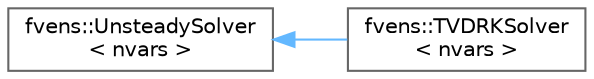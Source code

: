 digraph "Graphical Class Hierarchy"
{
 // LATEX_PDF_SIZE
  bgcolor="transparent";
  edge [fontname=Helvetica,fontsize=10,labelfontname=Helvetica,labelfontsize=10];
  node [fontname=Helvetica,fontsize=10,shape=box,height=0.2,width=0.4];
  rankdir="LR";
  Node0 [id="Node000000",label="fvens::UnsteadySolver\l\< nvars \>",height=0.2,width=0.4,color="grey40", fillcolor="white", style="filled",URL="$classfvens_1_1UnsteadySolver.html",tooltip="Base class for unsteady simulations."];
  Node0 -> Node1 [id="edge46_Node000000_Node000001",dir="back",color="steelblue1",style="solid",tooltip=" "];
  Node1 [id="Node000001",label="fvens::TVDRKSolver\l\< nvars \>",height=0.2,width=0.4,color="grey40", fillcolor="white", style="filled",URL="$classfvens_1_1TVDRKSolver.html",tooltip="Total variation diminishing Runge-Kutta solvers upto order 3."];
}
